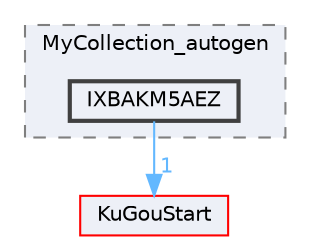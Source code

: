 digraph "IXBAKM5AEZ"
{
 // LATEX_PDF_SIZE
  bgcolor="transparent";
  edge [fontname=Helvetica,fontsize=10,labelfontname=Helvetica,labelfontsize=10];
  node [fontname=Helvetica,fontsize=10,shape=box,height=0.2,width=0.4];
  compound=true
  subgraph clusterdir_9df1af6f5faef66ca89c7be493e3c61d {
    graph [ bgcolor="#edf0f7", pencolor="grey50", label="MyCollection_autogen", fontname=Helvetica,fontsize=10 style="filled,dashed", URL="dir_9df1af6f5faef66ca89c7be493e3c61d.html",tooltip=""]
  dir_7bdfb906f172dba81488785d39eb33bb [label="IXBAKM5AEZ", fillcolor="#edf0f7", color="grey25", style="filled,bold", URL="dir_7bdfb906f172dba81488785d39eb33bb.html",tooltip=""];
  }
  dir_e60601b218beddc6af0778ac41ea9cb2 [label="KuGouStart", fillcolor="#edf0f7", color="red", style="filled", URL="dir_e60601b218beddc6af0778ac41ea9cb2.html",tooltip=""];
  dir_7bdfb906f172dba81488785d39eb33bb->dir_e60601b218beddc6af0778ac41ea9cb2 [headlabel="1", labeldistance=1.5 headhref="dir_000156_000172.html" href="dir_000156_000172.html" color="steelblue1" fontcolor="steelblue1"];
}
